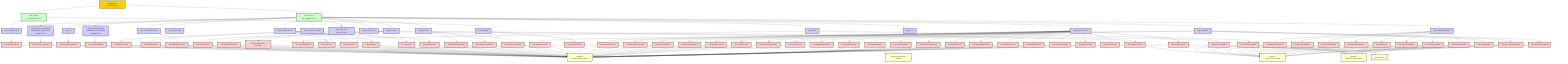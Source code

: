 flowchart TD
Org_cb695826_f7e5_4014_bc82_fc40f876f6af["Organization: ips_1000035712"]:::organization
Org_cb695826_f7e5_4014_bc82_fc40f876f6af --> VDC_urn_vcloud_vdc_e41a935d_4f99_4756_9013_0a2fc0f5df1a["VDC: com-b-ips_1000035712-01"]:::vdc
VDC_urn_vcloud_vdc_e41a935d_4f99_4756_9013_0a2fc0f5df1a --> vApp_https_//vcloud_ffm_private.t_systems.de/api/vApp/vapp_d9f24f55_14f4_4cad_b46b_81a507f91801["vApp: Routing"]:::vapp
vApp_https_//vcloud_ffm_private.t_systems.de/api/vApp/vapp_d9f24f55_14f4_4cad_b46b_81a507f91801 --> VM_urn_vcloud_vm_3aee62d8_3aff_4241_9c55_033c85e4f5e6["VM: DEFRA2-LRT01"]:::vm
VM_urn_vcloud_vm_3aee62d8_3aff_4241_9c55_033c85e4f5e6 --> Net_Ipsos_internal_GW05["Network: Ipsos_internal_GW05"]:::network
VM_urn_vcloud_vm_3aee62d8_3aff_4241_9c55_033c85e4f5e6 --> Net_Ipsos_Voice_Network["Network: Ipsos-Voice-Network"]:::network
VDC_urn_vcloud_vdc_e41a935d_4f99_4756_9013_0a2fc0f5df1a --> vApp_https_//vcloud_ffm_private.t_systems.de/api/vApp/vapp_61521cd0_b527_4903_8e8f_e56adf4f2704["vApp: Netphone PBX"]:::vapp
vApp_https_//vcloud_ffm_private.t_systems.de/api/vApp/vapp_61521cd0_b527_4903_8e8f_e56adf4f2704 --> VM_urn_vcloud_vm_20910f5e_54c2_4ae7_9f50_bd3c23ba555b["VM: DEFRA2-PBX01"]:::vm
VM_urn_vcloud_vm_20910f5e_54c2_4ae7_9f50_bd3c23ba555b --> Net_Ipsos_internal_GW05["Network: Ipsos_internal_GW05"]:::network
Org_cb695826_f7e5_4014_bc82_fc40f876f6af --> VDC_urn_vcloud_vdc_dbf89116_5ee5_4040_b727_56f5c6f12451["VDC: com-a-ips_1000035712-01"]:::vdc
VDC_urn_vcloud_vdc_dbf89116_5ee5_4040_b727_56f5c6f12451 --> vApp_https_//vcloud_ffm_private.t_systems.de/api/vApp/vapp_010d11a1_a344_48f8_8a87_90e600d68129["vApp: DEFRA2-LSAPP02a-a783d4b2-49c1-4207-849b-cf524771c77c"]:::vapp
vApp_https_//vcloud_ffm_private.t_systems.de/api/vApp/vapp_010d11a1_a344_48f8_8a87_90e600d68129 --> VM_urn_vcloud_vm_63db5c63_aa74_411f_9f52_78e982311272["VM: DEFRA2-LSAPP02"]:::vm
VM_urn_vcloud_vm_63db5c63_aa74_411f_9f52_78e982311272 --> Net_Ipsos_internal_GW05["Network: Ipsos_internal_GW05"]:::network
VDC_urn_vcloud_vdc_dbf89116_5ee5_4040_b727_56f5c6f12451 --> vApp_https_//vcloud_ffm_private.t_systems.de/api/vApp/vapp_362def72_8c42_4d47_8fa4_059614c128d0["vApp: CX"]:::vapp
vApp_https_//vcloud_ffm_private.t_systems.de/api/vApp/vapp_362def72_8c42_4d47_8fa4_059614c128d0 --> VM_urn_vcloud_vm_4637795a_8896_4e9b_9fd8_81e70a069f36["VM: DEFRA2-CXWEB02"]:::vm
VM_urn_vcloud_vm_4637795a_8896_4e9b_9fd8_81e70a069f36 --> Net_Ipsos_internal_GW05["Network: Ipsos_internal_GW05"]:::network
VDC_urn_vcloud_vdc_dbf89116_5ee5_4040_b727_56f5c6f12451 --> vApp_https_//vcloud_ffm_private.t_systems.de/api/vApp/vapp_a8f401e3_c939_464c_8e37_99043e053f7c["vApp: DEFRA2-WEB13-6cd5dd83-95ec-489a-b8f3-6261607a772c"]:::vapp
vApp_https_//vcloud_ffm_private.t_systems.de/api/vApp/vapp_a8f401e3_c939_464c_8e37_99043e053f7c --> VM_urn_vcloud_vm_b2eade33_8c8b_4328_b0ea_fb439ed01725["VM: DEFRA2-WEB13"]:::vm
VM_urn_vcloud_vm_b2eade33_8c8b_4328_b0ea_fb439ed01725 --> Net_Ipsos_internal_GW05["Network: Ipsos_internal_GW05"]:::network
VDC_urn_vcloud_vdc_dbf89116_5ee5_4040_b727_56f5c6f12451 --> vApp_https_//vcloud_ffm_private.t_systems.de/api/vApp/vapp_68058c8b_0daf_4666_b161_88bd159f66d2["vApp: DB-Hosting"]:::vapp
VDC_urn_vcloud_vdc_dbf89116_5ee5_4040_b727_56f5c6f12451 --> vApp_https_//vcloud_ffm_private.t_systems.de/api/vApp/vapp_fda32472_ab40_4e9c_a402_3c7031fcbc34["vApp: Domain Controller"]:::vapp
vApp_https_//vcloud_ffm_private.t_systems.de/api/vApp/vapp_fda32472_ab40_4e9c_a402_3c7031fcbc34 --> VM_urn_vcloud_vm_978c2967_9327_4e75_ab41_0e74fa48138a["VM: DEFRA2-DC04"]:::vm
VM_urn_vcloud_vm_978c2967_9327_4e75_ab41_0e74fa48138a --> Net_Ipsos_internal_GW05["Network: Ipsos_internal_GW05"]:::network
vApp_https_//vcloud_ffm_private.t_systems.de/api/vApp/vapp_fda32472_ab40_4e9c_a402_3c7031fcbc34 --> VM_urn_vcloud_vm_e4f4a892_4d84_41aa_88b7_4f916373b600["VM: DEFRA2-XDC01"]:::vm
VM_urn_vcloud_vm_e4f4a892_4d84_41aa_88b7_4f916373b600 --> Net_DMZ_internal_GW05["Network: DMZ_internal_GW05"]:::network
vApp_https_//vcloud_ffm_private.t_systems.de/api/vApp/vapp_fda32472_ab40_4e9c_a402_3c7031fcbc34 --> VM_urn_vcloud_vm_566dd0b8_b726_400c_9ac9_7861faaadc5a["VM: DEFRA2-DC05"]:::vm
VM_urn_vcloud_vm_566dd0b8_b726_400c_9ac9_7861faaadc5a --> Net_Ipsos_internal_GW05["Network: Ipsos_internal_GW05"]:::network
VDC_urn_vcloud_vdc_dbf89116_5ee5_4040_b727_56f5c6f12451 --> vApp_https_//vcloud_ffm_private.t_systems.de/api/vApp/vapp_8749da62_4cd8_453c_9220_14f80dce1d22["vApp: EMEADELSTFS01"]:::vapp
vApp_https_//vcloud_ffm_private.t_systems.de/api/vApp/vapp_8749da62_4cd8_453c_9220_14f80dce1d22 --> VM_urn_vcloud_vm_5b382471_34e7_4f31_acc6_21c577a3a2e1["VM: EMEADELSTFS01"]:::vm
VM_urn_vcloud_vm_5b382471_34e7_4f31_acc6_21c577a3a2e1 --> Net_Ipsos_internal_GW05["Network: Ipsos_internal_GW05"]:::network
VDC_urn_vcloud_vdc_dbf89116_5ee5_4040_b727_56f5c6f12451 --> vApp_https_//vcloud_ffm_private.t_systems.de/api/vApp/vapp_0c872795_9796_4fc3_8829_78d1320781fc["vApp: DEFRA2-SQL05_restore"]:::vapp
VDC_urn_vcloud_vdc_dbf89116_5ee5_4040_b727_56f5c6f12451 --> vApp_https_//vcloud_ffm_private.t_systems.de/api/vApp/vapp_6399d761_5b51_4166_bd2b_db010065e411["vApp: restore_new"]:::vapp
VDC_urn_vcloud_vdc_dbf89116_5ee5_4040_b727_56f5c6f12451 --> vApp_https_//vcloud_ffm_private.t_systems.de/api/vApp/vapp_d1d5fa58_ce83_47e0_9de1_521786de2bb4["vApp: BE Apps"]:::vapp
vApp_https_//vcloud_ffm_private.t_systems.de/api/vApp/vapp_d1d5fa58_ce83_47e0_9de1_521786de2bb4 --> VM_urn_vcloud_vm_16854f70_e57e_4610_b2a1_702ccbbefb75["VM: DEFRA2-WEB02"]:::vm
VM_urn_vcloud_vm_16854f70_e57e_4610_b2a1_702ccbbefb75 --> Net_DMZ_internal_GW05["Network: DMZ_internal_GW05"]:::network
VM_urn_vcloud_vm_16854f70_e57e_4610_b2a1_702ccbbefb75 --> Net_Public_external_GW02["Network: Public_external_GW02"]:::network
vApp_https_//vcloud_ffm_private.t_systems.de/api/vApp/vapp_d1d5fa58_ce83_47e0_9de1_521786de2bb4 --> VM_urn_vcloud_vm_27d3c8fc_9e80_47f8_a78f_f238787c2599["VM: DEFRA2-FP03"]:::vm
VM_urn_vcloud_vm_27d3c8fc_9e80_47f8_a78f_f238787c2599 --> Net_Ipsos_internal_GW05["Network: Ipsos_internal_GW05"]:::network
vApp_https_//vcloud_ffm_private.t_systems.de/api/vApp/vapp_d1d5fa58_ce83_47e0_9de1_521786de2bb4 --> VM_urn_vcloud_vm_21867e84_00f9_4828_a310_5fe659633bf7["VM: DEFRA2-BEAPP01"]:::vm
VM_urn_vcloud_vm_21867e84_00f9_4828_a310_5fe659633bf7 --> Net_Ipsos_internal_GW05["Network: Ipsos_internal_GW05"]:::network
vApp_https_//vcloud_ffm_private.t_systems.de/api/vApp/vapp_d1d5fa58_ce83_47e0_9de1_521786de2bb4 --> VM_urn_vcloud_vm_bfa0a224_0054_4045_8273_5a208c6d84f8["VM: leu-wwwintra01 (web+DB)"]:::vm
VM_urn_vcloud_vm_bfa0a224_0054_4045_8273_5a208c6d84f8 --> Net_Ipsos_internal_GW05["Network: Ipsos_internal_GW05"]:::network
VDC_urn_vcloud_vdc_dbf89116_5ee5_4040_b727_56f5c6f12451 --> vApp_https_//vcloud_ffm_private.t_systems.de/api/vApp/vapp_58f64ba0_cfb4_44c6_b4c4_84670e734460["vApp: ERM"]:::vapp
vApp_https_//vcloud_ffm_private.t_systems.de/api/vApp/vapp_58f64ba0_cfb4_44c6_b4c4_84670e734460 --> VM_urn_vcloud_vm_27e5497e_72dd_4548_80eb_e9bcd08167c7["VM: DEFRA2-SQL02"]:::vm
VM_urn_vcloud_vm_27e5497e_72dd_4548_80eb_e9bcd08167c7 --> Net_Ipsos_internal_GW05["Network: Ipsos_internal_GW05"]:::network
vApp_https_//vcloud_ffm_private.t_systems.de/api/vApp/vapp_58f64ba0_cfb4_44c6_b4c4_84670e734460 --> VM_urn_vcloud_vm_6fc3e8df_185e_48d9_a173_b21f0c584fc4["VM: DEFRA2-WEB04"]:::vm
VM_urn_vcloud_vm_6fc3e8df_185e_48d9_a173_b21f0c584fc4 --> Net_Public_external_GW02["Network: Public_external_GW02"]:::network
VM_urn_vcloud_vm_6fc3e8df_185e_48d9_a173_b21f0c584fc4 --> Net_DMZ_internal_GW05["Network: DMZ_internal_GW05"]:::network
VDC_urn_vcloud_vdc_dbf89116_5ee5_4040_b727_56f5c6f12451 --> vApp_https_//vcloud_ffm_private.t_systems.de/api/vApp/vapp_d1cb0975_6610_4b02_93da_c0ac1b07d209["vApp: Ukraine-Service"]:::vapp
vApp_https_//vcloud_ffm_private.t_systems.de/api/vApp/vapp_d1cb0975_6610_4b02_93da_c0ac1b07d209 --> VM_urn_vcloud_vm_7b6063b6_ea6a_41b8_aa8a_f63c7aaaa31f["VM: euua-pc06"]:::vm
VM_urn_vcloud_vm_7b6063b6_ea6a_41b8_aa8a_f63c7aaaa31f --> Net_Ipsos_internal_GW05["Network: Ipsos_internal_GW05"]:::network
vApp_https_//vcloud_ffm_private.t_systems.de/api/vApp/vapp_d1cb0975_6610_4b02_93da_c0ac1b07d209 --> VM_urn_vcloud_vm_ced97ab1_c63c_4bdb_8bb5_05606181bb44["VM: EUUA-PC14"]:::vm
VM_urn_vcloud_vm_ced97ab1_c63c_4bdb_8bb5_05606181bb44 --> Net_Ipsos_internal_GW05["Network: Ipsos_internal_GW05"]:::network
vApp_https_//vcloud_ffm_private.t_systems.de/api/vApp/vapp_d1cb0975_6610_4b02_93da_c0ac1b07d209 --> VM_urn_vcloud_vm_7e622413_24fc_45b3_9d5e_8a6e28856414["VM: euua-pc23"]:::vm
VM_urn_vcloud_vm_7e622413_24fc_45b3_9d5e_8a6e28856414 --> Net_Ipsos_internal_GW05["Network: Ipsos_internal_GW05"]:::network
vApp_https_//vcloud_ffm_private.t_systems.de/api/vApp/vapp_d1cb0975_6610_4b02_93da_c0ac1b07d209 --> VM_urn_vcloud_vm_da98b3c7_73d1_4e75_a645_c4a53778e107["VM: euua-pc07"]:::vm
VM_urn_vcloud_vm_da98b3c7_73d1_4e75_a645_c4a53778e107 --> Net_Ipsos_internal_GW05["Network: Ipsos_internal_GW05"]:::network
vApp_https_//vcloud_ffm_private.t_systems.de/api/vApp/vapp_d1cb0975_6610_4b02_93da_c0ac1b07d209 --> VM_urn_vcloud_vm_ab27b6d9_f71d_49d8_987a_470c6ca08568["VM: DEFRA2-FP05"]:::vm
VM_urn_vcloud_vm_ab27b6d9_f71d_49d8_987a_470c6ca08568 --> Net_Ipsos_internal_GW05["Network: Ipsos_internal_GW05"]:::network
VDC_urn_vcloud_vdc_dbf89116_5ee5_4040_b727_56f5c6f12451 --> vApp_https_//vcloud_ffm_private.t_systems.de/api/vApp/vapp_3ffdeac2_d70c_4c3b_9946_a6f7d6ce44fe["vApp: DE-WEB-PUBLIC"]:::vapp
vApp_https_//vcloud_ffm_private.t_systems.de/api/vApp/vapp_3ffdeac2_d70c_4c3b_9946_a6f7d6ce44fe --> VM_urn_vcloud_vm_277040be_be4e_4e6d_80b7_773f42189a60["VM: DEFRA2-XMAIL01"]:::vm
VM_urn_vcloud_vm_277040be_be4e_4e6d_80b7_773f42189a60 --> Net_Public_external_GW02["Network: Public_external_GW02"]:::network
VM_urn_vcloud_vm_277040be_be4e_4e6d_80b7_773f42189a60 --> Net_DMZ_internal_GW05["Network: DMZ_internal_GW05"]:::network
vApp_https_//vcloud_ffm_private.t_systems.de/api/vApp/vapp_3ffdeac2_d70c_4c3b_9946_a6f7d6ce44fe --> VM_urn_vcloud_vm_d3635bd4_38ae_40d1_9e37_d3e94de74679["VM: DEFRA2-XWEB03"]:::vm
VM_urn_vcloud_vm_d3635bd4_38ae_40d1_9e37_d3e94de74679 --> Net_Public_external_GW02["Network: Public_external_GW02"]:::network
VM_urn_vcloud_vm_d3635bd4_38ae_40d1_9e37_d3e94de74679 --> Net_DMZ_internal_GW05["Network: DMZ_internal_GW05"]:::network
vApp_https_//vcloud_ffm_private.t_systems.de/api/vApp/vapp_3ffdeac2_d70c_4c3b_9946_a6f7d6ce44fe --> VM_urn_vcloud_vm_915ee0e4_d496_4c75_bc0d_a37778876573["VM: DEFRA2-WEB09"]:::vm
VM_urn_vcloud_vm_915ee0e4_d496_4c75_bc0d_a37778876573 --> Net_DMZ_internal_GW05["Network: DMZ_internal_GW05"]:::network
VM_urn_vcloud_vm_915ee0e4_d496_4c75_bc0d_a37778876573 --> Net_Public_external_GW02["Network: Public_external_GW02"]:::network
vApp_https_//vcloud_ffm_private.t_systems.de/api/vApp/vapp_3ffdeac2_d70c_4c3b_9946_a6f7d6ce44fe --> VM_urn_vcloud_vm_c1562a45_6c1c_4b38_8f35_217c8db47bc8["VM: DEFRA2-XWEB11-T"]:::vm
VM_urn_vcloud_vm_c1562a45_6c1c_4b38_8f35_217c8db47bc8 --> Net_Public_external_GW02["Network: Public_external_GW02"]:::network
VM_urn_vcloud_vm_c1562a45_6c1c_4b38_8f35_217c8db47bc8 --> Net_DMZ_internal_GW05["Network: DMZ_internal_GW05"]:::network
vApp_https_//vcloud_ffm_private.t_systems.de/api/vApp/vapp_3ffdeac2_d70c_4c3b_9946_a6f7d6ce44fe --> VM_urn_vcloud_vm_0bb784ec_5acc_4cdf_95bf_e7fa20e0d505["VM: fileXchange"]:::vm
VM_urn_vcloud_vm_0bb784ec_5acc_4cdf_95bf_e7fa20e0d505 --> Net_DMZ_internal_GW05["Network: DMZ_internal_GW05"]:::network
VM_urn_vcloud_vm_0bb784ec_5acc_4cdf_95bf_e7fa20e0d505 --> Net_Public_external_GW02["Network: Public_external_GW02"]:::network
vApp_https_//vcloud_ffm_private.t_systems.de/api/vApp/vapp_3ffdeac2_d70c_4c3b_9946_a6f7d6ce44fe --> VM_urn_vcloud_vm_0c63c4e6_2632_42c4_85a7_d8e1865f9a83["VM: DEFRA2-XWEB11"]:::vm
VM_urn_vcloud_vm_0c63c4e6_2632_42c4_85a7_d8e1865f9a83 --> Net_Public_external_GW02["Network: Public_external_GW02"]:::network
VM_urn_vcloud_vm_0c63c4e6_2632_42c4_85a7_d8e1865f9a83 --> Net_DMZ_internal_GW05["Network: DMZ_internal_GW05"]:::network
vApp_https_//vcloud_ffm_private.t_systems.de/api/vApp/vapp_3ffdeac2_d70c_4c3b_9946_a6f7d6ce44fe --> VM_urn_vcloud_vm_b595a66a_1ca0_4af0_a391_c27d66416bef["VM: DEFRA2-WEB08"]:::vm
VM_urn_vcloud_vm_b595a66a_1ca0_4af0_a391_c27d66416bef --> Net_Public_external_GW02["Network: Public_external_GW02"]:::network
VM_urn_vcloud_vm_b595a66a_1ca0_4af0_a391_c27d66416bef --> Net_DMZ_internal_GW05["Network: DMZ_internal_GW05"]:::network
vApp_https_//vcloud_ffm_private.t_systems.de/api/vApp/vapp_3ffdeac2_d70c_4c3b_9946_a6f7d6ce44fe --> VM_urn_vcloud_vm_aac883bf_c712_448b_bead_b7103ef07287["VM: DEFRA2-WEB05"]:::vm
VM_urn_vcloud_vm_aac883bf_c712_448b_bead_b7103ef07287 --> Net_Public_external_GW02["Network: Public_external_GW02"]:::network
VM_urn_vcloud_vm_aac883bf_c712_448b_bead_b7103ef07287 --> Net_DMZ_internal_GW05["Network: DMZ_internal_GW05"]:::network
VDC_urn_vcloud_vdc_dbf89116_5ee5_4040_b727_56f5c6f12451 --> vApp_https_//vcloud_ffm_private.t_systems.de/api/vApp/vapp_781a45dd_1250_44e6_90da_2df2cac5ba6a["vApp: F2F"]:::vapp
VDC_urn_vcloud_vdc_dbf89116_5ee5_4040_b727_56f5c6f12451 --> vApp_https_//vcloud_ffm_private.t_systems.de/api/vApp/vapp_7e71e6a8_0c37_4aa0_a1b2_beddb94f864d["vApp: DE-CSS"]:::vapp
vApp_https_//vcloud_ffm_private.t_systems.de/api/vApp/vapp_7e71e6a8_0c37_4aa0_a1b2_beddb94f864d --> VM_urn_vcloud_vm_f5c903d6_db30_4578_bc72_7299285ef2c0["VM: DEFRA2-DSRPRD1"]:::vm
VM_urn_vcloud_vm_f5c903d6_db30_4578_bc72_7299285ef2c0 --> Net_Ipsos_internal_GW05["Network: Ipsos_internal_GW05"]:::network
vApp_https_//vcloud_ffm_private.t_systems.de/api/vApp/vapp_7e71e6a8_0c37_4aa0_a1b2_beddb94f864d --> VM_urn_vcloud_vm_6aeef0f6_bf0b_45b1_b746_84cbefa0263d["VM: DEFRA2-APPJRA02"]:::vm
VM_urn_vcloud_vm_6aeef0f6_bf0b_45b1_b746_84cbefa0263d --> Net_Ipsos_internal_GW05["Network: Ipsos_internal_GW05"]:::network
vApp_https_//vcloud_ffm_private.t_systems.de/api/vApp/vapp_7e71e6a8_0c37_4aa0_a1b2_beddb94f864d --> VM_urn_vcloud_vm_bb685367_26bf_45b2_aa67_a598ed57f053["VM: DEFRA2-DSRDEV1"]:::vm
VM_urn_vcloud_vm_bb685367_26bf_45b2_aa67_a598ed57f053 --> Net_Ipsos_internal_GW05["Network: Ipsos_internal_GW05"]:::network
VDC_urn_vcloud_vdc_dbf89116_5ee5_4040_b727_56f5c6f12451 --> vApp_https_//vcloud_ffm_private.t_systems.de/api/vApp/vapp_14fb4c29_997c_43e2_be03_d49fb3cca2b6["vApp: digiPharm"]:::vapp
vApp_https_//vcloud_ffm_private.t_systems.de/api/vApp/vapp_14fb4c29_997c_43e2_be03_d49fb3cca2b6 --> VM_urn_vcloud_vm_18d0e51f_d10f_4d76_97cc_09a69dd87cc9["VM: DEFRA2-SQL01"]:::vm
VM_urn_vcloud_vm_18d0e51f_d10f_4d76_97cc_09a69dd87cc9 --> Net_Ipsos_internal_GW05["Network: Ipsos_internal_GW05"]:::network
vApp_https_//vcloud_ffm_private.t_systems.de/api/vApp/vapp_14fb4c29_997c_43e2_be03_d49fb3cca2b6 --> VM_urn_vcloud_vm_50fda18d_3478_426d_b033_4ca5e7fb2ad6["VM: DEFRA2-WEB01"]:::vm
VM_urn_vcloud_vm_50fda18d_3478_426d_b033_4ca5e7fb2ad6 --> Net_Ipsos_internal_GW05["Network: Ipsos_internal_GW05"]:::network
vApp_https_//vcloud_ffm_private.t_systems.de/api/vApp/vapp_14fb4c29_997c_43e2_be03_d49fb3cca2b6 --> VM_urn_vcloud_vm_9555ab4e_add3_4063_bef9_90cdc9bf0599["VM: spxx-aphcrs01-staging"]:::vm
VM_urn_vcloud_vm_9555ab4e_add3_4063_bef9_90cdc9bf0599 --> Net_DMZ_internal_GW05["Network: DMZ_internal_GW05"]:::network
VM_urn_vcloud_vm_9555ab4e_add3_4063_bef9_90cdc9bf0599 --> Net_none["Network: none"]:::network
vApp_https_//vcloud_ffm_private.t_systems.de/api/vApp/vapp_14fb4c29_997c_43e2_be03_d49fb3cca2b6 --> VM_urn_vcloud_vm_18b29bb9_6833_4241_9453_4d5add7446d6["VM: ipxx-aphcrs01"]:::vm
VM_urn_vcloud_vm_18b29bb9_6833_4241_9453_4d5add7446d6 --> Net_DMZ_internal_GW05["Network: DMZ_internal_GW05"]:::network
VM_urn_vcloud_vm_18b29bb9_6833_4241_9453_4d5add7446d6 --> Net_Public_external_GW02["Network: Public_external_GW02"]:::network
vApp_https_//vcloud_ffm_private.t_systems.de/api/vApp/vapp_14fb4c29_997c_43e2_be03_d49fb3cca2b6 --> VM_urn_vcloud_vm_f94d3a0e_90dd_494b_96c6_b8a82b96480d["VM: DEFRA2-DIGIWEB"]:::vm
VM_urn_vcloud_vm_f94d3a0e_90dd_494b_96c6_b8a82b96480d --> Net_Public_external_GW02["Network: Public_external_GW02"]:::network
VM_urn_vcloud_vm_f94d3a0e_90dd_494b_96c6_b8a82b96480d --> Net_DMZ_internal_GW05["Network: DMZ_internal_GW05"]:::network
VDC_urn_vcloud_vdc_dbf89116_5ee5_4040_b727_56f5c6f12451 --> vApp_https_//vcloud_ffm_private.t_systems.de/api/vApp/vapp_59f5f1b2_7f63_4c1a_a49b_f364a5b7c688["vApp: Internal Server"]:::vapp
vApp_https_//vcloud_ffm_private.t_systems.de/api/vApp/vapp_59f5f1b2_7f63_4c1a_a49b_f364a5b7c688 --> VM_urn_vcloud_vm_63c9fd60_e2d8_4185_8417_fcc365dccd43["VM: DEFRA2-FP02-NEW"]:::vm
VM_urn_vcloud_vm_63c9fd60_e2d8_4185_8417_fcc365dccd43 --> Net_Ipsos_internal_GW05["Network: Ipsos_internal_GW05"]:::network
vApp_https_//vcloud_ffm_private.t_systems.de/api/vApp/vapp_59f5f1b2_7f63_4c1a_a49b_f364a5b7c688 --> VM_urn_vcloud_vm_793d73a0_cc38_489f_ac70_fe68abc0df95["VM: DEFRA2-WEB12"]:::vm
VM_urn_vcloud_vm_793d73a0_cc38_489f_ac70_fe68abc0df95 --> Net_Ipsos_internal_GW05["Network: Ipsos_internal_GW05"]:::network
vApp_https_//vcloud_ffm_private.t_systems.de/api/vApp/vapp_59f5f1b2_7f63_4c1a_a49b_f364a5b7c688 --> VM_urn_vcloud_vm_e27d5fe7_2777_4589_887f_11188b0635f3["VM: DEFRA2-WEB12-T"]:::vm
VM_urn_vcloud_vm_e27d5fe7_2777_4589_887f_11188b0635f3 --> Net_Ipsos_internal_GW05["Network: Ipsos_internal_GW05"]:::network
vApp_https_//vcloud_ffm_private.t_systems.de/api/vApp/vapp_59f5f1b2_7f63_4c1a_a49b_f364a5b7c688 --> VM_urn_vcloud_vm_73558383_3474_41ff_82b6_c23666dec2eb["VM: DEFRA2-SQL04"]:::vm
VM_urn_vcloud_vm_73558383_3474_41ff_82b6_c23666dec2eb --> Net_Ipsos_internal_GW05["Network: Ipsos_internal_GW05"]:::network
vApp_https_//vcloud_ffm_private.t_systems.de/api/vApp/vapp_59f5f1b2_7f63_4c1a_a49b_f364a5b7c688 --> VM_urn_vcloud_vm_c632ab66_1e50_4ac7_9b73_b89cc6235196["VM: DEFRA2-FP04"]:::vm
VM_urn_vcloud_vm_c632ab66_1e50_4ac7_9b73_b89cc6235196 --> Net_Ipsos_internal_GW05["Network: Ipsos_internal_GW05"]:::network
vApp_https_//vcloud_ffm_private.t_systems.de/api/vApp/vapp_59f5f1b2_7f63_4c1a_a49b_f364a5b7c688 --> VM_urn_vcloud_vm_2660c7fe_1dc9_4c39_9b71_0907b4177396["VM: DEMLN1-PDQAPP01"]:::vm
VM_urn_vcloud_vm_2660c7fe_1dc9_4c39_9b71_0907b4177396 --> Net_Ipsos_internal_GW05["Network: Ipsos_internal_GW05"]:::network
vApp_https_//vcloud_ffm_private.t_systems.de/api/vApp/vapp_59f5f1b2_7f63_4c1a_a49b_f364a5b7c688 --> VM_urn_vcloud_vm_6d7508ea_8c3a_445d_8146_7194bb907305["VM: DEFRA2-TS03"]:::vm
VM_urn_vcloud_vm_6d7508ea_8c3a_445d_8146_7194bb907305 --> Net_Ipsos_internal_GW05["Network: Ipsos_internal_GW05"]:::network
vApp_https_//vcloud_ffm_private.t_systems.de/api/vApp/vapp_59f5f1b2_7f63_4c1a_a49b_f364a5b7c688 --> VM_urn_vcloud_vm_1fb65f5c_be4b_4446_98d9_f727958f2ab3["VM: DEFRA2-APP03"]:::vm
VM_urn_vcloud_vm_1fb65f5c_be4b_4446_98d9_f727958f2ab3 --> Net_Ipsos_internal_GW05["Network: Ipsos_internal_GW05"]:::network
VM_urn_vcloud_vm_1fb65f5c_be4b_4446_98d9_f727958f2ab3 --> Net_none["Network: none"]:::network
vApp_https_//vcloud_ffm_private.t_systems.de/api/vApp/vapp_59f5f1b2_7f63_4c1a_a49b_f364a5b7c688 --> VM_urn_vcloud_vm_2e4b32d8_1744_46a8_a82b_217975546259["VM: DEMLN1-NAVAPP01"]:::vm
VM_urn_vcloud_vm_2e4b32d8_1744_46a8_a82b_217975546259 --> Net_Ipsos_internal_GW05["Network: Ipsos_internal_GW05"]:::network
vApp_https_//vcloud_ffm_private.t_systems.de/api/vApp/vapp_59f5f1b2_7f63_4c1a_a49b_f364a5b7c688 --> VM_urn_vcloud_vm_0da8991b_d996_4558_8993_706eb2265303["VM: DEFRA2-PRC02"]:::vm
VM_urn_vcloud_vm_0da8991b_d996_4558_8993_706eb2265303 --> Net_Ipsos_internal_GW05["Network: Ipsos_internal_GW05"]:::network
vApp_https_//vcloud_ffm_private.t_systems.de/api/vApp/vapp_59f5f1b2_7f63_4c1a_a49b_f364a5b7c688 --> VM_urn_vcloud_vm_4457c653_1a2e_4c2a_923e_65218c03b9e5["VM: DEFRA2-SQL03"]:::vm
VM_urn_vcloud_vm_4457c653_1a2e_4c2a_923e_65218c03b9e5 --> Net_Ipsos_internal_GW05["Network: Ipsos_internal_GW05"]:::network
vApp_https_//vcloud_ffm_private.t_systems.de/api/vApp/vapp_59f5f1b2_7f63_4c1a_a49b_f364a5b7c688 --> VM_urn_vcloud_vm_115ad3f4_32c3_4c13_9f8e_126fa5e3788e["VM: DEFRA2-WEB10"]:::vm
VM_urn_vcloud_vm_115ad3f4_32c3_4c13_9f8e_126fa5e3788e --> Net_Ipsos_internal_GW05["Network: Ipsos_internal_GW05"]:::network
vApp_https_//vcloud_ffm_private.t_systems.de/api/vApp/vapp_59f5f1b2_7f63_4c1a_a49b_f364a5b7c688 --> VM_urn_vcloud_vm_35634058_de5d_4caf_af1b_e5dbafb64ded["VM: DEMLN1-PRINTAPP"]:::vm
VM_urn_vcloud_vm_35634058_de5d_4caf_af1b_e5dbafb64ded --> Net_Ipsos_internal_GW05["Network: Ipsos_internal_GW05"]:::network
vApp_https_//vcloud_ffm_private.t_systems.de/api/vApp/vapp_59f5f1b2_7f63_4c1a_a49b_f364a5b7c688 --> VM_urn_vcloud_vm_2564c339_e88d_4c05_9c7c_9f94829ca572["VM: DEFRA2-TS01"]:::vm
VM_urn_vcloud_vm_2564c339_e88d_4c05_9c7c_9f94829ca572 --> Net_Ipsos_internal_GW05["Network: Ipsos_internal_GW05"]:::network
vApp_https_//vcloud_ffm_private.t_systems.de/api/vApp/vapp_59f5f1b2_7f63_4c1a_a49b_f364a5b7c688 --> VM_urn_vcloud_vm_ad4feb15_be95_4c8e_9912_71ca340b0215["VM: EMEADEMLNSTR1"]:::vm
VM_urn_vcloud_vm_ad4feb15_be95_4c8e_9912_71ca340b0215 --> Net_Ipsos_internal_GW05["Network: Ipsos_internal_GW05"]:::network
vApp_https_//vcloud_ffm_private.t_systems.de/api/vApp/vapp_59f5f1b2_7f63_4c1a_a49b_f364a5b7c688 --> VM_urn_vcloud_vm_c67c1863_c00b_4511_9dfe_8b2209f4560e["VM: DEFRA2-SQL05"]:::vm
VM_urn_vcloud_vm_c67c1863_c00b_4511_9dfe_8b2209f4560e --> Net_Ipsos_internal_GW05["Network: Ipsos_internal_GW05"]:::network
vApp_https_//vcloud_ffm_private.t_systems.de/api/vApp/vapp_59f5f1b2_7f63_4c1a_a49b_f364a5b7c688 --> VM_urn_vcloud_vm_bcf3c3ce_bb19_4052_be68_8c1c590c0b41["VM: DEMLN1-UPD01"]:::vm
VM_urn_vcloud_vm_bcf3c3ce_bb19_4052_be68_8c1c590c0b41 --> Net_Ipsos_internal_GW05["Network: Ipsos_internal_GW05"]:::network
vApp_https_//vcloud_ffm_private.t_systems.de/api/vApp/vapp_59f5f1b2_7f63_4c1a_a49b_f364a5b7c688 --> VM_urn_vcloud_vm_ebf5e48b_ed56_45f6_bc68_581895538227["VM: DEFRA2-WEB06"]:::vm
VM_urn_vcloud_vm_ebf5e48b_ed56_45f6_bc68_581895538227 --> Net_Ipsos_internal_GW05["Network: Ipsos_internal_GW05"]:::network
vApp_https_//vcloud_ffm_private.t_systems.de/api/vApp/vapp_59f5f1b2_7f63_4c1a_a49b_f364a5b7c688 --> VM_urn_vcloud_vm_633cf861_68ae_4621_8163_b677c1e7b83e["VM: DEFRA2-DP01"]:::vm
VM_urn_vcloud_vm_633cf861_68ae_4621_8163_b677c1e7b83e --> Net_Ipsos_internal_GW05["Network: Ipsos_internal_GW05"]:::network
vApp_https_//vcloud_ffm_private.t_systems.de/api/vApp/vapp_59f5f1b2_7f63_4c1a_a49b_f364a5b7c688 --> VM_urn_vcloud_vm_d4ac298b_fedf_469a_838a_39326d6f62b2["VM: DEFRA2-FP01"]:::vm
VM_urn_vcloud_vm_d4ac298b_fedf_469a_838a_39326d6f62b2 --> Net_Ipsos_internal_GW05["Network: Ipsos_internal_GW05"]:::network

classDef organization fill:#ffcc00,stroke:#000,stroke-width:2px;
classDef vdc fill:#ccffcc,stroke:#000,stroke-width:2px;
classDef vapp fill:#ccccff,stroke:#000,stroke-width:2px;
classDef vm fill:#ffcccc,stroke:#000,stroke-width:2px;
classDef network fill:#ffffcc,stroke:#000,stroke-width:2px;